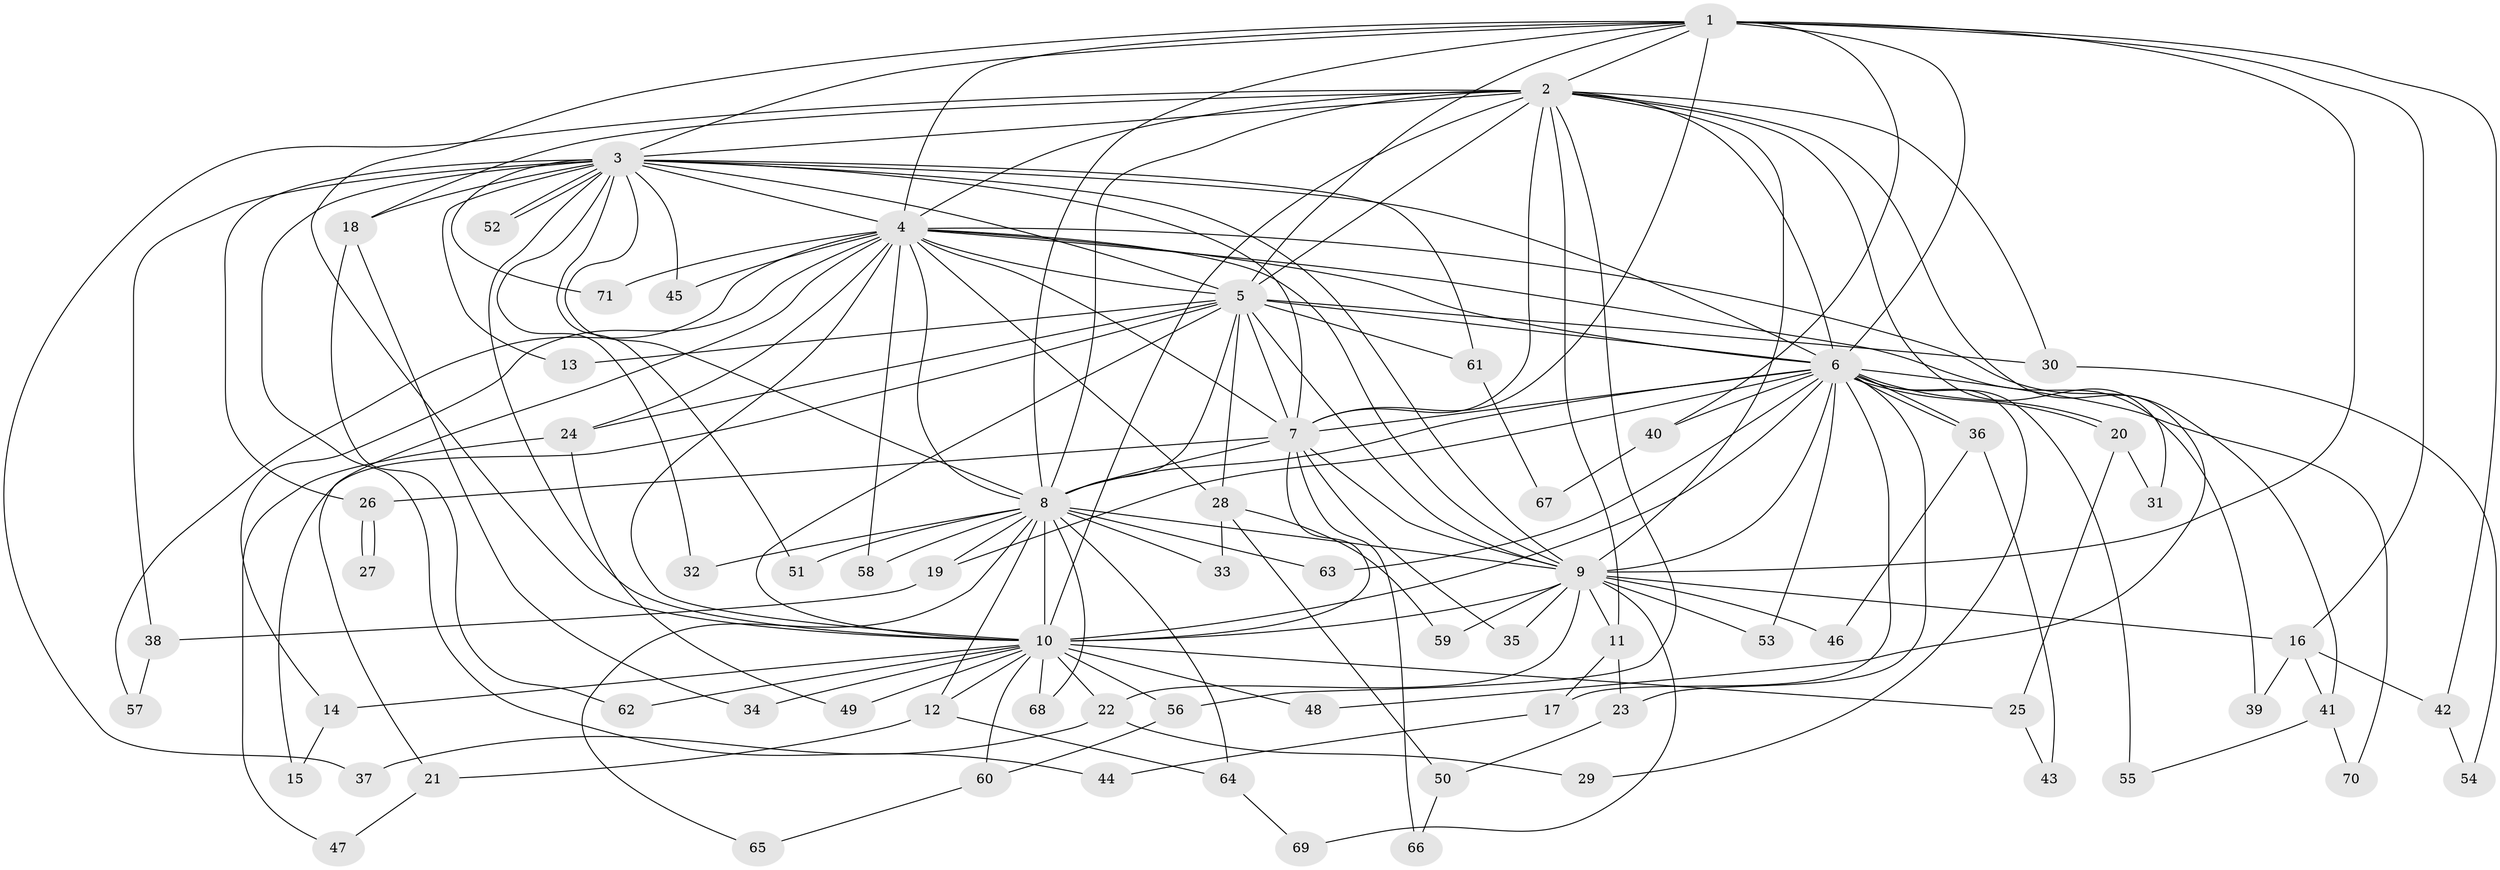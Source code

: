 // Generated by graph-tools (version 1.1) at 2025/14/03/09/25 04:14:16]
// undirected, 71 vertices, 167 edges
graph export_dot {
graph [start="1"]
  node [color=gray90,style=filled];
  1;
  2;
  3;
  4;
  5;
  6;
  7;
  8;
  9;
  10;
  11;
  12;
  13;
  14;
  15;
  16;
  17;
  18;
  19;
  20;
  21;
  22;
  23;
  24;
  25;
  26;
  27;
  28;
  29;
  30;
  31;
  32;
  33;
  34;
  35;
  36;
  37;
  38;
  39;
  40;
  41;
  42;
  43;
  44;
  45;
  46;
  47;
  48;
  49;
  50;
  51;
  52;
  53;
  54;
  55;
  56;
  57;
  58;
  59;
  60;
  61;
  62;
  63;
  64;
  65;
  66;
  67;
  68;
  69;
  70;
  71;
  1 -- 2;
  1 -- 3;
  1 -- 4;
  1 -- 5;
  1 -- 6;
  1 -- 7;
  1 -- 8;
  1 -- 9;
  1 -- 10;
  1 -- 16;
  1 -- 40;
  1 -- 42;
  2 -- 3;
  2 -- 4;
  2 -- 5;
  2 -- 6;
  2 -- 7;
  2 -- 8;
  2 -- 9;
  2 -- 10;
  2 -- 11;
  2 -- 18;
  2 -- 30;
  2 -- 31;
  2 -- 37;
  2 -- 48;
  2 -- 56;
  3 -- 4;
  3 -- 5;
  3 -- 6;
  3 -- 7;
  3 -- 8;
  3 -- 9;
  3 -- 10;
  3 -- 13;
  3 -- 18;
  3 -- 26;
  3 -- 32;
  3 -- 38;
  3 -- 44;
  3 -- 45;
  3 -- 51;
  3 -- 52;
  3 -- 52;
  3 -- 61;
  3 -- 71;
  4 -- 5;
  4 -- 6;
  4 -- 7;
  4 -- 8;
  4 -- 9;
  4 -- 10;
  4 -- 14;
  4 -- 21;
  4 -- 24;
  4 -- 28;
  4 -- 39;
  4 -- 41;
  4 -- 45;
  4 -- 57;
  4 -- 58;
  4 -- 71;
  5 -- 6;
  5 -- 7;
  5 -- 8;
  5 -- 9;
  5 -- 10;
  5 -- 13;
  5 -- 15;
  5 -- 24;
  5 -- 28;
  5 -- 30;
  5 -- 61;
  6 -- 7;
  6 -- 8;
  6 -- 9;
  6 -- 10;
  6 -- 17;
  6 -- 19;
  6 -- 20;
  6 -- 20;
  6 -- 23;
  6 -- 29;
  6 -- 36;
  6 -- 36;
  6 -- 40;
  6 -- 53;
  6 -- 55;
  6 -- 63;
  6 -- 70;
  7 -- 8;
  7 -- 9;
  7 -- 10;
  7 -- 26;
  7 -- 35;
  7 -- 66;
  8 -- 9;
  8 -- 10;
  8 -- 12;
  8 -- 19;
  8 -- 32;
  8 -- 33;
  8 -- 51;
  8 -- 58;
  8 -- 63;
  8 -- 64;
  8 -- 65;
  8 -- 68;
  9 -- 10;
  9 -- 11;
  9 -- 16;
  9 -- 22;
  9 -- 35;
  9 -- 46;
  9 -- 53;
  9 -- 59;
  9 -- 69;
  10 -- 12;
  10 -- 14;
  10 -- 22;
  10 -- 25;
  10 -- 34;
  10 -- 48;
  10 -- 49;
  10 -- 56;
  10 -- 60;
  10 -- 62;
  10 -- 68;
  11 -- 17;
  11 -- 23;
  12 -- 21;
  12 -- 64;
  14 -- 15;
  16 -- 39;
  16 -- 41;
  16 -- 42;
  17 -- 44;
  18 -- 34;
  18 -- 62;
  19 -- 38;
  20 -- 25;
  20 -- 31;
  21 -- 47;
  22 -- 29;
  22 -- 37;
  23 -- 50;
  24 -- 47;
  24 -- 49;
  25 -- 43;
  26 -- 27;
  26 -- 27;
  28 -- 33;
  28 -- 50;
  28 -- 59;
  30 -- 54;
  36 -- 43;
  36 -- 46;
  38 -- 57;
  40 -- 67;
  41 -- 55;
  41 -- 70;
  42 -- 54;
  50 -- 66;
  56 -- 60;
  60 -- 65;
  61 -- 67;
  64 -- 69;
}
